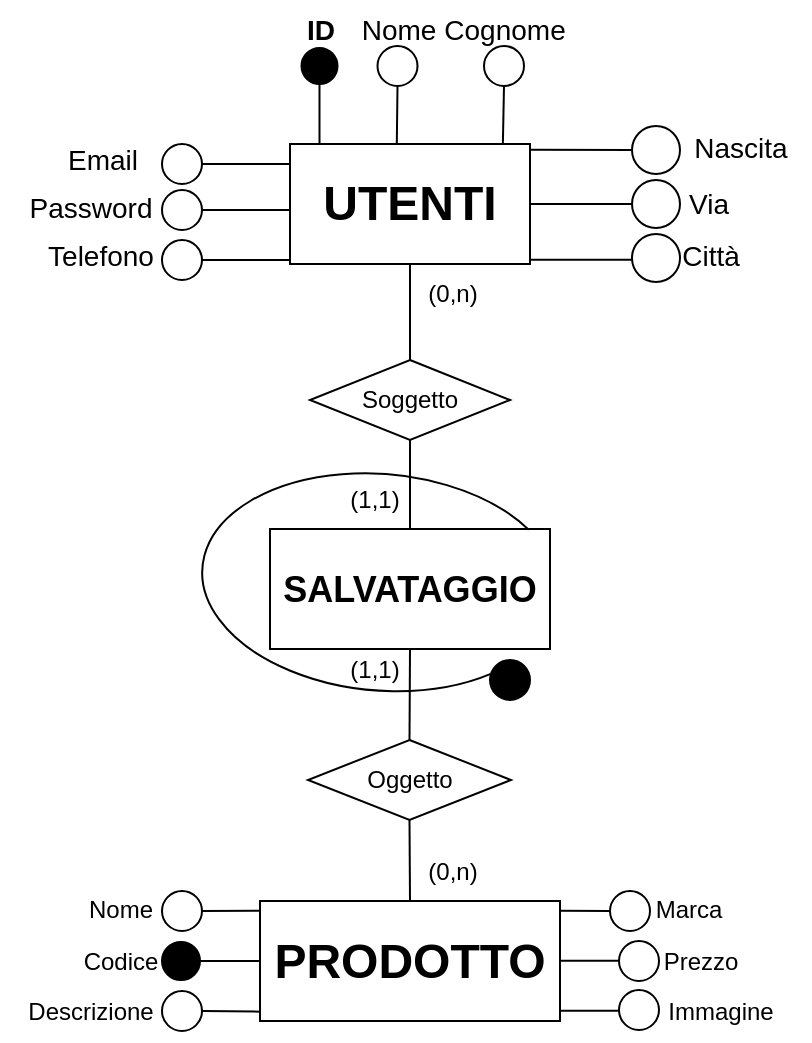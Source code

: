 <mxfile version="22.1.2" type="device">
  <diagram name="Pagina-1" id="eLGCSaUiyfs6_m6hanxQ">
    <mxGraphModel dx="863" dy="505" grid="1" gridSize="10" guides="1" tooltips="1" connect="1" arrows="1" fold="1" page="1" pageScale="1" pageWidth="827" pageHeight="1169" math="0" shadow="0">
      <root>
        <mxCell id="0" />
        <mxCell id="1" parent="0" />
        <mxCell id="IBUM7Amg459cs2K98uCv-1" value="&lt;b&gt;&lt;font style=&quot;font-size: 24px;&quot;&gt;UTENTI&lt;/font&gt;&lt;/b&gt;" style="rounded=0;whiteSpace=wrap;html=1;" vertex="1" parent="1">
          <mxGeometry x="354" y="392" width="120" height="60" as="geometry" />
        </mxCell>
        <mxCell id="IBUM7Amg459cs2K98uCv-2" value="" style="endArrow=none;html=1;rounded=0;entryX=0.5;entryY=1;entryDx=0;entryDy=0;exitX=0.123;exitY=0;exitDx=0;exitDy=0;exitPerimeter=0;" edge="1" parent="1" source="IBUM7Amg459cs2K98uCv-1" target="IBUM7Amg459cs2K98uCv-3">
          <mxGeometry width="50" height="50" relative="1" as="geometry">
            <mxPoint x="361" y="382" as="sourcePoint" />
            <mxPoint x="450" y="362" as="targetPoint" />
          </mxGeometry>
        </mxCell>
        <mxCell id="IBUM7Amg459cs2K98uCv-3" value="" style="ellipse;whiteSpace=wrap;html=1;aspect=fixed;fillColor=#000000;" vertex="1" parent="1">
          <mxGeometry x="359.75" y="344" width="18" height="18" as="geometry" />
        </mxCell>
        <mxCell id="IBUM7Amg459cs2K98uCv-4" value="&lt;b&gt;&lt;font style=&quot;font-size: 14px;&quot;&gt;ID&lt;/font&gt;&lt;/b&gt;" style="text;html=1;align=center;verticalAlign=middle;resizable=0;points=[];autosize=1;strokeColor=none;fillColor=none;" vertex="1" parent="1">
          <mxGeometry x="348.75" y="320" width="40" height="30" as="geometry" />
        </mxCell>
        <mxCell id="IBUM7Amg459cs2K98uCv-5" value="&lt;font style=&quot;font-size: 14px;&quot;&gt;Nome&lt;/font&gt;" style="text;html=1;align=center;verticalAlign=middle;resizable=0;points=[];autosize=1;strokeColor=none;fillColor=none;" vertex="1" parent="1">
          <mxGeometry x="377.75" y="320" width="60" height="30" as="geometry" />
        </mxCell>
        <mxCell id="IBUM7Amg459cs2K98uCv-6" value="&lt;font style=&quot;font-size: 14px;&quot;&gt;Cognome&lt;/font&gt;" style="text;html=1;align=center;verticalAlign=middle;resizable=0;points=[];autosize=1;strokeColor=none;fillColor=none;" vertex="1" parent="1">
          <mxGeometry x="421" y="320" width="80" height="30" as="geometry" />
        </mxCell>
        <mxCell id="IBUM7Amg459cs2K98uCv-7" value="&lt;font style=&quot;font-size: 14px;&quot;&gt;Telefono&lt;/font&gt;" style="text;html=1;align=center;verticalAlign=middle;resizable=0;points=[];autosize=1;strokeColor=none;fillColor=none;" vertex="1" parent="1">
          <mxGeometry x="219" y="433" width="80" height="30" as="geometry" />
        </mxCell>
        <mxCell id="IBUM7Amg459cs2K98uCv-8" value="&lt;font style=&quot;font-size: 14px;&quot;&gt;Città&lt;/font&gt;" style="text;html=1;align=center;verticalAlign=middle;resizable=0;points=[];autosize=1;strokeColor=none;fillColor=none;" vertex="1" parent="1">
          <mxGeometry x="538.5" y="433" width="50" height="30" as="geometry" />
        </mxCell>
        <mxCell id="IBUM7Amg459cs2K98uCv-9" value="&lt;font style=&quot;font-size: 14px;&quot;&gt;Via&lt;/font&gt;" style="text;html=1;align=center;verticalAlign=middle;resizable=0;points=[];autosize=1;strokeColor=none;fillColor=none;" vertex="1" parent="1">
          <mxGeometry x="543" y="407" width="40" height="30" as="geometry" />
        </mxCell>
        <mxCell id="IBUM7Amg459cs2K98uCv-10" value="&lt;font style=&quot;font-size: 14px;&quot;&gt;Nascita&lt;/font&gt;" style="text;html=1;align=center;verticalAlign=middle;resizable=0;points=[];autosize=1;strokeColor=none;fillColor=none;" vertex="1" parent="1">
          <mxGeometry x="544" y="379" width="70" height="30" as="geometry" />
        </mxCell>
        <mxCell id="IBUM7Amg459cs2K98uCv-11" value="" style="endArrow=none;html=1;rounded=0;entryX=0;entryY=0.5;entryDx=0;entryDy=0;exitX=1.002;exitY=0.048;exitDx=0;exitDy=0;exitPerimeter=0;" edge="1" parent="1" source="IBUM7Amg459cs2K98uCv-1" target="IBUM7Amg459cs2K98uCv-12">
          <mxGeometry width="50" height="50" relative="1" as="geometry">
            <mxPoint x="490" y="382" as="sourcePoint" />
            <mxPoint x="460" y="372" as="targetPoint" />
          </mxGeometry>
        </mxCell>
        <mxCell id="IBUM7Amg459cs2K98uCv-12" value="" style="ellipse;whiteSpace=wrap;html=1;aspect=fixed;" vertex="1" parent="1">
          <mxGeometry x="525" y="383" width="24" height="24" as="geometry" />
        </mxCell>
        <mxCell id="IBUM7Amg459cs2K98uCv-13" value="" style="endArrow=none;html=1;rounded=0;exitX=0.887;exitY=-0.005;exitDx=0;exitDy=0;entryX=0.5;entryY=1;entryDx=0;entryDy=0;exitPerimeter=0;" edge="1" parent="1" source="IBUM7Amg459cs2K98uCv-1" target="IBUM7Amg459cs2K98uCv-14">
          <mxGeometry width="50" height="50" relative="1" as="geometry">
            <mxPoint x="454" y="432" as="sourcePoint" />
            <mxPoint x="490" y="402" as="targetPoint" />
          </mxGeometry>
        </mxCell>
        <mxCell id="IBUM7Amg459cs2K98uCv-14" value="" style="ellipse;whiteSpace=wrap;html=1;aspect=fixed;" vertex="1" parent="1">
          <mxGeometry x="451" y="343" width="20" height="20" as="geometry" />
        </mxCell>
        <mxCell id="IBUM7Amg459cs2K98uCv-15" value="" style="endArrow=none;html=1;rounded=0;entryX=0.5;entryY=1;entryDx=0;entryDy=0;exitX=0.445;exitY=0.003;exitDx=0;exitDy=0;exitPerimeter=0;" edge="1" parent="1" source="IBUM7Amg459cs2K98uCv-1" target="IBUM7Amg459cs2K98uCv-16">
          <mxGeometry width="50" height="50" relative="1" as="geometry">
            <mxPoint x="421" y="382" as="sourcePoint" />
            <mxPoint x="397.75" y="362.34" as="targetPoint" />
          </mxGeometry>
        </mxCell>
        <mxCell id="IBUM7Amg459cs2K98uCv-16" value="" style="ellipse;whiteSpace=wrap;html=1;aspect=fixed;" vertex="1" parent="1">
          <mxGeometry x="397.75" y="343" width="20" height="20" as="geometry" />
        </mxCell>
        <mxCell id="IBUM7Amg459cs2K98uCv-17" value="" style="endArrow=none;html=1;rounded=0;exitX=-0.001;exitY=0.583;exitDx=0;exitDy=0;entryX=1;entryY=0.5;entryDx=0;entryDy=0;exitPerimeter=0;" edge="1" parent="1" target="IBUM7Amg459cs2K98uCv-18">
          <mxGeometry width="50" height="50" relative="1" as="geometry">
            <mxPoint x="354" y="450" as="sourcePoint" />
            <mxPoint x="490" y="425" as="targetPoint" />
          </mxGeometry>
        </mxCell>
        <mxCell id="IBUM7Amg459cs2K98uCv-18" value="" style="ellipse;whiteSpace=wrap;html=1;aspect=fixed;" vertex="1" parent="1">
          <mxGeometry x="290" y="440" width="20" height="20" as="geometry" />
        </mxCell>
        <mxCell id="IBUM7Amg459cs2K98uCv-19" value="" style="endArrow=none;html=1;rounded=0;exitX=1;exitY=0.5;exitDx=0;exitDy=0;entryX=0;entryY=0.5;entryDx=0;entryDy=0;" edge="1" parent="1" source="IBUM7Amg459cs2K98uCv-1" target="IBUM7Amg459cs2K98uCv-20">
          <mxGeometry width="50" height="50" relative="1" as="geometry">
            <mxPoint x="484" y="407" as="sourcePoint" />
            <mxPoint x="470" y="382" as="targetPoint" />
          </mxGeometry>
        </mxCell>
        <mxCell id="IBUM7Amg459cs2K98uCv-20" value="" style="ellipse;whiteSpace=wrap;html=1;aspect=fixed;" vertex="1" parent="1">
          <mxGeometry x="525" y="410" width="24" height="24" as="geometry" />
        </mxCell>
        <mxCell id="IBUM7Amg459cs2K98uCv-21" value="" style="endArrow=none;html=1;rounded=0;exitX=1.002;exitY=0.077;exitDx=0;exitDy=0;entryX=0;entryY=0.5;entryDx=0;entryDy=0;exitPerimeter=0;" edge="1" parent="1">
          <mxGeometry width="50" height="50" relative="1" as="geometry">
            <mxPoint x="474" y="449.83" as="sourcePoint" />
            <mxPoint x="525" y="449.83" as="targetPoint" />
          </mxGeometry>
        </mxCell>
        <mxCell id="IBUM7Amg459cs2K98uCv-22" value="" style="ellipse;whiteSpace=wrap;html=1;aspect=fixed;" vertex="1" parent="1">
          <mxGeometry x="525" y="437" width="24" height="24" as="geometry" />
        </mxCell>
        <mxCell id="IBUM7Amg459cs2K98uCv-23" value="&lt;font style=&quot;font-size: 24px;&quot;&gt;&lt;b&gt;PRODOTTO&lt;/b&gt;&lt;/font&gt;" style="rounded=0;whiteSpace=wrap;html=1;" vertex="1" parent="1">
          <mxGeometry x="339" y="770.5" width="150" height="60" as="geometry" />
        </mxCell>
        <mxCell id="IBUM7Amg459cs2K98uCv-24" value="" style="ellipse;whiteSpace=wrap;html=1;aspect=fixed;" vertex="1" parent="1">
          <mxGeometry x="290" y="765.5" width="20" height="20" as="geometry" />
        </mxCell>
        <mxCell id="IBUM7Amg459cs2K98uCv-25" value="Nome" style="text;html=1;align=center;verticalAlign=middle;resizable=0;points=[];autosize=1;strokeColor=none;fillColor=none;" vertex="1" parent="1">
          <mxGeometry x="239" y="760" width="60" height="30" as="geometry" />
        </mxCell>
        <mxCell id="IBUM7Amg459cs2K98uCv-26" value="Codice" style="text;html=1;align=center;verticalAlign=middle;resizable=0;points=[];autosize=1;strokeColor=none;fillColor=none;" vertex="1" parent="1">
          <mxGeometry x="239" y="785.5" width="60" height="30" as="geometry" />
        </mxCell>
        <mxCell id="IBUM7Amg459cs2K98uCv-27" value="Marca" style="text;html=1;align=center;verticalAlign=middle;resizable=0;points=[];autosize=1;strokeColor=none;fillColor=none;" vertex="1" parent="1">
          <mxGeometry x="523" y="760" width="60" height="30" as="geometry" />
        </mxCell>
        <mxCell id="IBUM7Amg459cs2K98uCv-28" value="Descrizione" style="text;html=1;align=center;verticalAlign=middle;resizable=0;points=[];autosize=1;strokeColor=none;fillColor=none;" vertex="1" parent="1">
          <mxGeometry x="209" y="810.5" width="90" height="30" as="geometry" />
        </mxCell>
        <mxCell id="IBUM7Amg459cs2K98uCv-29" value="Immagine" style="text;html=1;align=center;verticalAlign=middle;resizable=0;points=[];autosize=1;strokeColor=none;fillColor=none;" vertex="1" parent="1">
          <mxGeometry x="528.5" y="810.5" width="80" height="30" as="geometry" />
        </mxCell>
        <mxCell id="IBUM7Amg459cs2K98uCv-30" value="Prezzo" style="text;html=1;align=center;verticalAlign=middle;resizable=0;points=[];autosize=1;strokeColor=none;fillColor=none;" vertex="1" parent="1">
          <mxGeometry x="528.5" y="785.5" width="60" height="30" as="geometry" />
        </mxCell>
        <mxCell id="IBUM7Amg459cs2K98uCv-31" value="&lt;font style=&quot;font-size: 14px;&quot;&gt;Email&lt;/font&gt;" style="text;html=1;align=center;verticalAlign=middle;resizable=0;points=[];autosize=1;strokeColor=none;fillColor=none;" vertex="1" parent="1">
          <mxGeometry x="230" y="385" width="60" height="30" as="geometry" />
        </mxCell>
        <mxCell id="IBUM7Amg459cs2K98uCv-32" value="" style="endArrow=none;html=1;rounded=0;exitX=-0.001;exitY=0.583;exitDx=0;exitDy=0;entryX=1;entryY=0.5;entryDx=0;entryDy=0;exitPerimeter=0;" edge="1" parent="1" target="IBUM7Amg459cs2K98uCv-33">
          <mxGeometry width="50" height="50" relative="1" as="geometry">
            <mxPoint x="354" y="402" as="sourcePoint" />
            <mxPoint x="490" y="377" as="targetPoint" />
          </mxGeometry>
        </mxCell>
        <mxCell id="IBUM7Amg459cs2K98uCv-33" value="" style="ellipse;whiteSpace=wrap;html=1;aspect=fixed;" vertex="1" parent="1">
          <mxGeometry x="290" y="392" width="20" height="20" as="geometry" />
        </mxCell>
        <mxCell id="IBUM7Amg459cs2K98uCv-34" value="&lt;font style=&quot;font-size: 14px;&quot;&gt;Password&lt;/font&gt;" style="text;html=1;align=center;verticalAlign=middle;resizable=0;points=[];autosize=1;strokeColor=none;fillColor=none;" vertex="1" parent="1">
          <mxGeometry x="214" y="409" width="80" height="30" as="geometry" />
        </mxCell>
        <mxCell id="IBUM7Amg459cs2K98uCv-35" value="" style="endArrow=none;html=1;rounded=0;exitX=-0.001;exitY=0.583;exitDx=0;exitDy=0;entryX=1;entryY=0.5;entryDx=0;entryDy=0;exitPerimeter=0;" edge="1" parent="1" target="IBUM7Amg459cs2K98uCv-36">
          <mxGeometry width="50" height="50" relative="1" as="geometry">
            <mxPoint x="354" y="425" as="sourcePoint" />
            <mxPoint x="490" y="400" as="targetPoint" />
          </mxGeometry>
        </mxCell>
        <mxCell id="IBUM7Amg459cs2K98uCv-36" value="" style="ellipse;whiteSpace=wrap;html=1;aspect=fixed;" vertex="1" parent="1">
          <mxGeometry x="290" y="415" width="20" height="20" as="geometry" />
        </mxCell>
        <mxCell id="IBUM7Amg459cs2K98uCv-37" value="" style="ellipse;whiteSpace=wrap;html=1;aspect=fixed;" vertex="1" parent="1">
          <mxGeometry x="518.5" y="790.5" width="20" height="20" as="geometry" />
        </mxCell>
        <mxCell id="IBUM7Amg459cs2K98uCv-38" value="" style="ellipse;whiteSpace=wrap;html=1;aspect=fixed;" vertex="1" parent="1">
          <mxGeometry x="514" y="765.5" width="20" height="20" as="geometry" />
        </mxCell>
        <mxCell id="IBUM7Amg459cs2K98uCv-39" value="" style="ellipse;whiteSpace=wrap;html=1;aspect=fixed;" vertex="1" parent="1">
          <mxGeometry x="290" y="815.5" width="20" height="20" as="geometry" />
        </mxCell>
        <mxCell id="IBUM7Amg459cs2K98uCv-40" value="" style="ellipse;whiteSpace=wrap;html=1;aspect=fixed;fillColor=#000000;" vertex="1" parent="1">
          <mxGeometry x="290" y="791" width="19" height="19" as="geometry" />
        </mxCell>
        <mxCell id="IBUM7Amg459cs2K98uCv-41" value="" style="endArrow=none;html=1;rounded=0;entryX=0;entryY=0.5;entryDx=0;entryDy=0;exitX=1;exitY=0.5;exitDx=0;exitDy=0;" edge="1" parent="1" source="IBUM7Amg459cs2K98uCv-40" target="IBUM7Amg459cs2K98uCv-23">
          <mxGeometry width="50" height="50" relative="1" as="geometry">
            <mxPoint x="310" y="795.5" as="sourcePoint" />
            <mxPoint x="360" y="745.5" as="targetPoint" />
          </mxGeometry>
        </mxCell>
        <mxCell id="IBUM7Amg459cs2K98uCv-42" value="" style="endArrow=none;html=1;rounded=0;exitX=1;exitY=0.5;exitDx=0;exitDy=0;entryX=0;entryY=0.082;entryDx=0;entryDy=0;entryPerimeter=0;" edge="1" parent="1" source="IBUM7Amg459cs2K98uCv-24" target="IBUM7Amg459cs2K98uCv-23">
          <mxGeometry width="50" height="50" relative="1" as="geometry">
            <mxPoint x="320" y="755.5" as="sourcePoint" />
            <mxPoint x="330" y="765.5" as="targetPoint" />
          </mxGeometry>
        </mxCell>
        <mxCell id="IBUM7Amg459cs2K98uCv-43" value="" style="endArrow=none;html=1;rounded=0;exitX=1;exitY=0.5;exitDx=0;exitDy=0;entryX=0.001;entryY=0.922;entryDx=0;entryDy=0;entryPerimeter=0;" edge="1" parent="1" source="IBUM7Amg459cs2K98uCv-39" target="IBUM7Amg459cs2K98uCv-23">
          <mxGeometry width="50" height="50" relative="1" as="geometry">
            <mxPoint x="310" y="873.5" as="sourcePoint" />
            <mxPoint x="330" y="825.5" as="targetPoint" />
          </mxGeometry>
        </mxCell>
        <mxCell id="IBUM7Amg459cs2K98uCv-44" value="" style="ellipse;whiteSpace=wrap;html=1;aspect=fixed;" vertex="1" parent="1">
          <mxGeometry x="518.5" y="815" width="20" height="20" as="geometry" />
        </mxCell>
        <mxCell id="IBUM7Amg459cs2K98uCv-45" value="" style="endArrow=none;html=1;rounded=0;entryX=0;entryY=0.5;entryDx=0;entryDy=0;exitX=1;exitY=0.082;exitDx=0;exitDy=0;exitPerimeter=0;" edge="1" parent="1" source="IBUM7Amg459cs2K98uCv-23" target="IBUM7Amg459cs2K98uCv-38">
          <mxGeometry width="50" height="50" relative="1" as="geometry">
            <mxPoint x="490" y="755.5" as="sourcePoint" />
            <mxPoint x="510" y="755.5" as="targetPoint" />
          </mxGeometry>
        </mxCell>
        <mxCell id="IBUM7Amg459cs2K98uCv-46" value="" style="endArrow=none;html=1;rounded=0;entryX=0;entryY=0.5;entryDx=0;entryDy=0;exitX=1;exitY=0.082;exitDx=0;exitDy=0;exitPerimeter=0;" edge="1" parent="1">
          <mxGeometry width="50" height="50" relative="1" as="geometry">
            <mxPoint x="488.5" y="800.33" as="sourcePoint" />
            <mxPoint x="518.5" y="800.33" as="targetPoint" />
          </mxGeometry>
        </mxCell>
        <mxCell id="IBUM7Amg459cs2K98uCv-47" value="" style="endArrow=none;html=1;rounded=0;entryX=0;entryY=0.5;entryDx=0;entryDy=0;exitX=1;exitY=0.082;exitDx=0;exitDy=0;exitPerimeter=0;" edge="1" parent="1">
          <mxGeometry width="50" height="50" relative="1" as="geometry">
            <mxPoint x="489" y="825.33" as="sourcePoint" />
            <mxPoint x="519" y="825.33" as="targetPoint" />
          </mxGeometry>
        </mxCell>
        <mxCell id="IBUM7Amg459cs2K98uCv-50" value="" style="endArrow=none;html=1;rounded=0;entryX=0.5;entryY=1;entryDx=0;entryDy=0;exitX=0.5;exitY=0;exitDx=0;exitDy=0;" edge="1" parent="1" source="IBUM7Amg459cs2K98uCv-55" target="IBUM7Amg459cs2K98uCv-1">
          <mxGeometry width="50" height="50" relative="1" as="geometry">
            <mxPoint x="350" y="480" as="sourcePoint" />
            <mxPoint x="435.5" y="529" as="targetPoint" />
          </mxGeometry>
        </mxCell>
        <mxCell id="IBUM7Amg459cs2K98uCv-51" value="(0,n)" style="text;html=1;align=center;verticalAlign=middle;resizable=0;points=[];autosize=1;strokeColor=none;fillColor=none;rotation=0;" vertex="1" parent="1">
          <mxGeometry x="409.5" y="452" width="50" height="30" as="geometry" />
        </mxCell>
        <mxCell id="IBUM7Amg459cs2K98uCv-52" value="(0,n)" style="text;html=1;align=center;verticalAlign=middle;resizable=0;points=[];autosize=1;strokeColor=none;fillColor=none;rotation=0;" vertex="1" parent="1">
          <mxGeometry x="409.5" y="740.5" width="50" height="30" as="geometry" />
        </mxCell>
        <mxCell id="IBUM7Amg459cs2K98uCv-53" value="&lt;b&gt;&lt;font style=&quot;font-size: 18px;&quot;&gt;SALVATAGGIO&lt;/font&gt;&lt;/b&gt;" style="whiteSpace=wrap;html=1;" vertex="1" parent="1">
          <mxGeometry x="344" y="584.5" width="140" height="60" as="geometry" />
        </mxCell>
        <mxCell id="IBUM7Amg459cs2K98uCv-54" value="Oggetto" style="rhombus;whiteSpace=wrap;html=1;" vertex="1" parent="1">
          <mxGeometry x="363" y="690" width="101.5" height="40" as="geometry" />
        </mxCell>
        <mxCell id="IBUM7Amg459cs2K98uCv-55" value="Soggetto" style="rhombus;whiteSpace=wrap;html=1;" vertex="1" parent="1">
          <mxGeometry x="364" y="500" width="100" height="40" as="geometry" />
        </mxCell>
        <mxCell id="IBUM7Amg459cs2K98uCv-56" value="" style="endArrow=none;html=1;rounded=0;entryX=0.5;entryY=1;entryDx=0;entryDy=0;exitX=0.5;exitY=0;exitDx=0;exitDy=0;" edge="1" parent="1" source="IBUM7Amg459cs2K98uCv-54" target="IBUM7Amg459cs2K98uCv-53">
          <mxGeometry width="50" height="50" relative="1" as="geometry">
            <mxPoint x="249" y="720" as="sourcePoint" />
            <mxPoint x="299" y="670" as="targetPoint" />
          </mxGeometry>
        </mxCell>
        <mxCell id="IBUM7Amg459cs2K98uCv-57" value="" style="endArrow=none;html=1;rounded=0;exitX=0.5;exitY=0;exitDx=0;exitDy=0;entryX=0.5;entryY=1;entryDx=0;entryDy=0;" edge="1" parent="1" source="IBUM7Amg459cs2K98uCv-23" target="IBUM7Amg459cs2K98uCv-54">
          <mxGeometry width="50" height="50" relative="1" as="geometry">
            <mxPoint x="451" y="750" as="sourcePoint" />
            <mxPoint x="501" y="700" as="targetPoint" />
          </mxGeometry>
        </mxCell>
        <mxCell id="IBUM7Amg459cs2K98uCv-61" value="" style="endArrow=none;html=1;rounded=0;entryX=0.5;entryY=1;entryDx=0;entryDy=0;exitX=0.5;exitY=0;exitDx=0;exitDy=0;" edge="1" parent="1" source="IBUM7Amg459cs2K98uCv-53" target="IBUM7Amg459cs2K98uCv-55">
          <mxGeometry width="50" height="50" relative="1" as="geometry">
            <mxPoint x="274.5" y="570" as="sourcePoint" />
            <mxPoint x="324.5" y="520" as="targetPoint" />
          </mxGeometry>
        </mxCell>
        <mxCell id="IBUM7Amg459cs2K98uCv-62" value="(1,1)" style="text;html=1;align=center;verticalAlign=middle;resizable=0;points=[];autosize=1;strokeColor=none;fillColor=none;" vertex="1" parent="1">
          <mxGeometry x="371" y="640" width="50" height="30" as="geometry" />
        </mxCell>
        <mxCell id="IBUM7Amg459cs2K98uCv-63" value="(1,1)" style="text;html=1;align=center;verticalAlign=middle;resizable=0;points=[];autosize=1;strokeColor=none;fillColor=none;" vertex="1" parent="1">
          <mxGeometry x="371" y="555" width="50" height="30" as="geometry" />
        </mxCell>
        <mxCell id="IBUM7Amg459cs2K98uCv-66" value="" style="verticalLabelPosition=bottom;verticalAlign=top;html=1;shape=mxgraph.basic.arc;startAngle=0.386;endAngle=0.147;rotation=5;" vertex="1" parent="1">
          <mxGeometry x="309.91" y="557" width="179" height="108.25" as="geometry" />
        </mxCell>
        <mxCell id="IBUM7Amg459cs2K98uCv-68" value="" style="ellipse;whiteSpace=wrap;html=1;aspect=fixed;fillColor=#000000;" vertex="1" parent="1">
          <mxGeometry x="454" y="650" width="20" height="20" as="geometry" />
        </mxCell>
      </root>
    </mxGraphModel>
  </diagram>
</mxfile>
